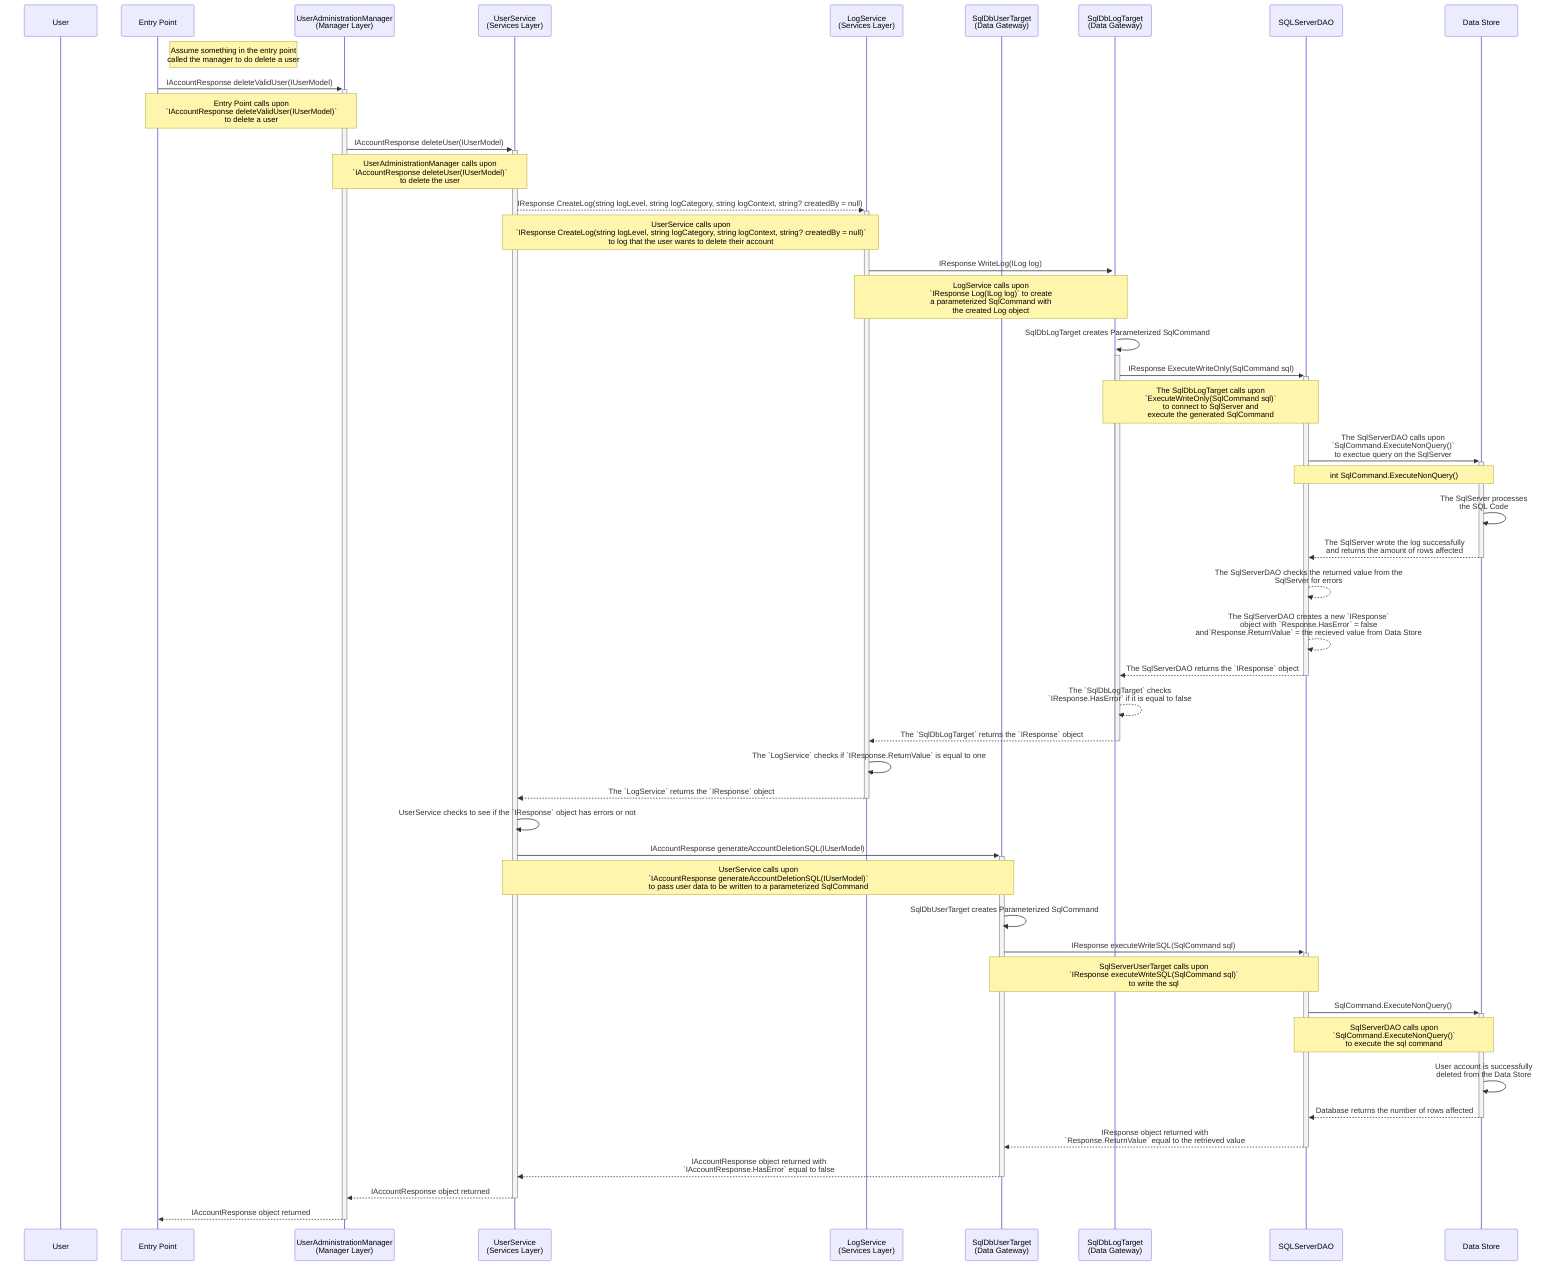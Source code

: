 sequenceDiagram
participant u as User
participant e as Entry Point
participant usm as UserAdministrationManager<br>(Manager Layer)
participant uc as UserService<br>(Services Layer)
participant ll as LogService<br>(Services Layer) 
participant dg as SqlDbUserTarget<br>(Data Gateway)
participant ldg as SqlDbLogTarget<br>(Data Gateway)
participant da as SQLServerDAO
participant ds as Data Store

Note Right of e: Assume something in the entry point<br>called the manager to do delete a user
e->>+usm: IAccountResponse deleteValidUser(IUserModel)
    Note over e,usm: Entry Point calls upon<br>`IAccountResponse deleteValidUser(IUserModel)`<br>to delete a user

usm->>+uc: IAccountResponse deleteUser(IUserModel)
    Note over usm,uc: UserAdministrationManager calls upon<br>`IAccountResponse deleteUser(IUserModel)`<br>to delete the user

# write log
uc-->>+ll: IResponse CreateLog(string logLevel, string logCategory, string logContext, string? createdBy = null)
    Note over uc,ll: UserService calls upon<br>`IResponse CreateLog(string logLevel, string logCategory, string logContext, string? createdBy = null)`<br>to log that the user wants to delete their account

ll->>+ldg: IResponse WriteLog(ILog log)
    Note over ll,ldg: LogService calls upon<br>`IResponse Log(ILog log)` to create <br>a parameterized SqlCommand with<br>the created Log object

ldg->>+ldg: SqlDbLogTarget creates Parameterized SqlCommand

ldg->>+da: IResponse ExecuteWriteOnly(SqlCommand sql)
    Note over ldg,da: The SqlDbLogTarget calls upon <br> `ExecuteWriteOnly(SqlCommand sql)`<br>to connect to SqlServer and<br>execute the generated SqlCommand

da->>+ds: The SqlServerDAO calls upon<br>`SqlCommand.ExecuteNonQuery()`<br>to exectue query on the SqlServer
    Note over da,ds: int SqlCommand.ExecuteNonQuery()

ds->>ds: The SqlServer processes<br> the SQL Code

# returning from log
ds-->>-da: The SqlServer wrote the log successfully<br>and returns the amount of rows affected

da-->>da: The SqlServerDAO checks the returned value from the<br>SqlServer for errors

da-->>da: The SqlServerDAO creates a new `IResponse` <br>object with `Response.HasError` = false<br>and`Response.ReturnValue` = the recieved value from Data Store

da-->>-ldg: The SqlServerDAO returns the `IResponse` object

ldg-->>ldg: The `SqlDbLogTarget` checks<br>`IResponse.HasError` if it is equal to false
ldg-->>-ll: The `SqlDbLogTarget` returns the `IResponse` object

ll->>ll: The `LogService` checks if `IResponse.ReturnValue` is equal to one
ll-->>-uc: The `LogService` returns the `IResponse` object

uc->>uc: UserService checks to see if the `IResponse` object has errors or not

# delete the user
uc->>+dg: IAccountResponse generateAccountDeletionSQL(IUserModel)
    Note over uc,dg: UserService calls upon<br>`IAccountResponse generateAccountDeletionSQL(IUserModel)`<br>to pass user data to be written to a parameterized SqlCommand

dg->>dg: SqlDbUserTarget creates Parameterized SqlCommand

dg->>+da: IResponse executeWriteSQL(SqlCommand sql)
    Note over dg,da: SqlServerUserTarget calls upon<br>`IResponse executeWriteSQL(SqlCommand sql)`<br>to write the sql

da->>+ds: SqlCommand.ExecuteNonQuery()
    Note over da,ds: SqlServerDAO calls upon<br>`SqlCommand.ExecuteNonQuery()`<br>to execute the sql command

ds->>ds: User account is successfully<br>deleted from the Data Store

ds-->>-da: Database returns the number of rows affected

da-->>-dg: IResponse object returned with<br>`Response.ReturnValue` equal to the retrieved value

dg-->>-uc: IAccountResponse object returned with<br>`IAccountResponse.HasError` equal to false

uc-->>-usm: IAccountResponse object returned

usm-->>e: IAccountResponse object returned
deactivate usm